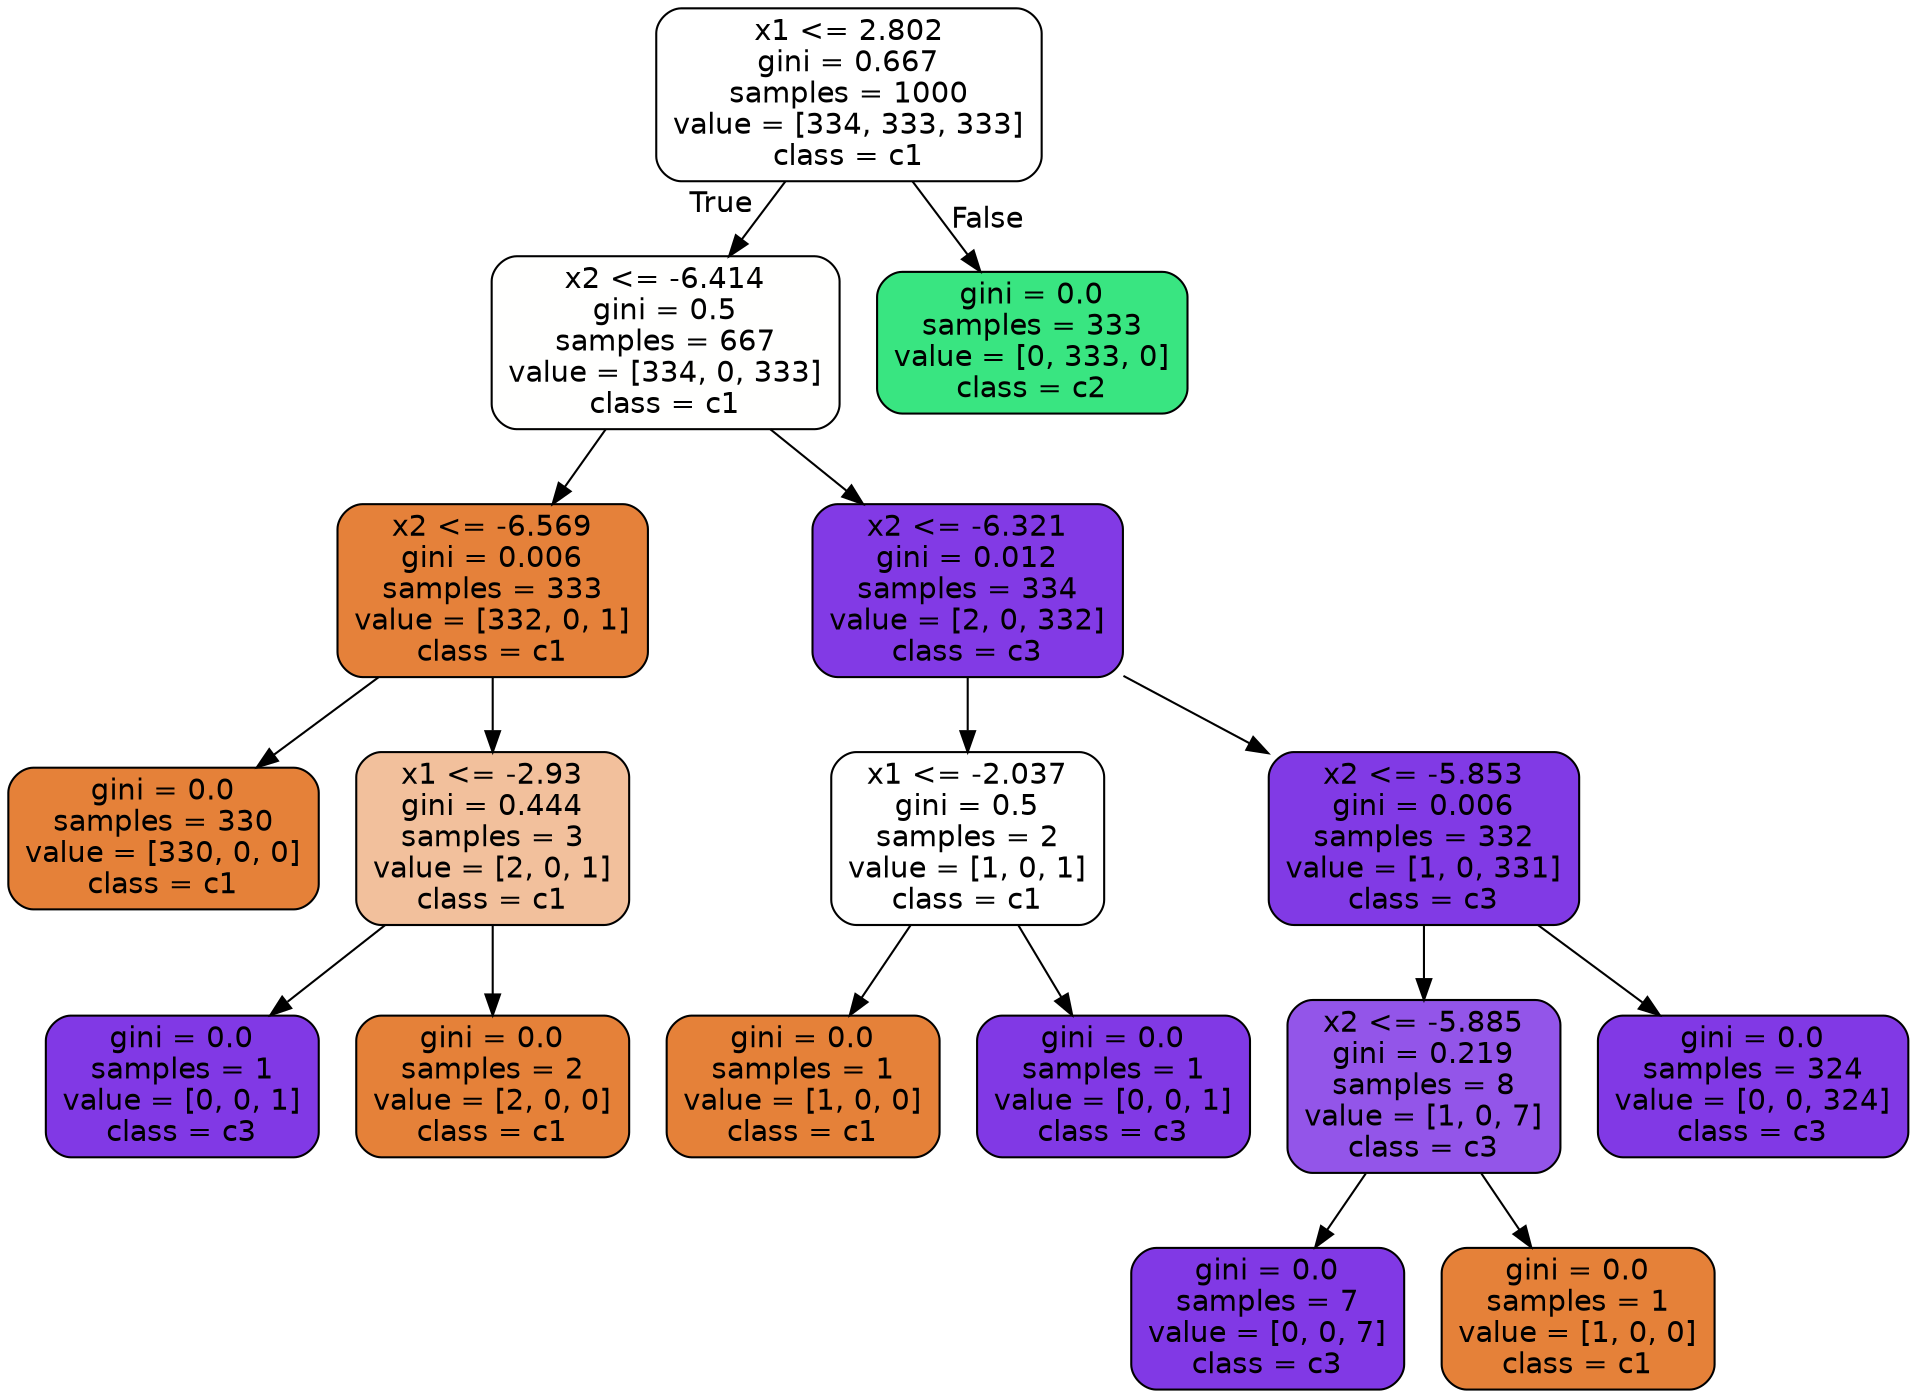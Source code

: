 digraph Tree {
node [shape=box, style="filled, rounded", color="black", fontname=helvetica] ;
edge [fontname=helvetica] ;
0 [label="x1 <= 2.802\ngini = 0.667\nsamples = 1000\nvalue = [334, 333, 333]\nclass = c1", fillcolor="#ffffff"] ;
1 [label="x2 <= -6.414\ngini = 0.5\nsamples = 667\nvalue = [334, 0, 333]\nclass = c1", fillcolor="#fffffe"] ;
0 -> 1 [labeldistance=2.5, labelangle=45, headlabel="True"] ;
2 [label="x2 <= -6.569\ngini = 0.006\nsamples = 333\nvalue = [332, 0, 1]\nclass = c1", fillcolor="#e5813a"] ;
1 -> 2 ;
3 [label="gini = 0.0\nsamples = 330\nvalue = [330, 0, 0]\nclass = c1", fillcolor="#e58139"] ;
2 -> 3 ;
4 [label="x1 <= -2.93\ngini = 0.444\nsamples = 3\nvalue = [2, 0, 1]\nclass = c1", fillcolor="#f2c09c"] ;
2 -> 4 ;
5 [label="gini = 0.0\nsamples = 1\nvalue = [0, 0, 1]\nclass = c3", fillcolor="#8139e5"] ;
4 -> 5 ;
6 [label="gini = 0.0\nsamples = 2\nvalue = [2, 0, 0]\nclass = c1", fillcolor="#e58139"] ;
4 -> 6 ;
7 [label="x2 <= -6.321\ngini = 0.012\nsamples = 334\nvalue = [2, 0, 332]\nclass = c3", fillcolor="#823ae5"] ;
1 -> 7 ;
8 [label="x1 <= -2.037\ngini = 0.5\nsamples = 2\nvalue = [1, 0, 1]\nclass = c1", fillcolor="#ffffff"] ;
7 -> 8 ;
9 [label="gini = 0.0\nsamples = 1\nvalue = [1, 0, 0]\nclass = c1", fillcolor="#e58139"] ;
8 -> 9 ;
10 [label="gini = 0.0\nsamples = 1\nvalue = [0, 0, 1]\nclass = c3", fillcolor="#8139e5"] ;
8 -> 10 ;
11 [label="x2 <= -5.853\ngini = 0.006\nsamples = 332\nvalue = [1, 0, 331]\nclass = c3", fillcolor="#813ae5"] ;
7 -> 11 ;
12 [label="x2 <= -5.885\ngini = 0.219\nsamples = 8\nvalue = [1, 0, 7]\nclass = c3", fillcolor="#9355e9"] ;
11 -> 12 ;
13 [label="gini = 0.0\nsamples = 7\nvalue = [0, 0, 7]\nclass = c3", fillcolor="#8139e5"] ;
12 -> 13 ;
14 [label="gini = 0.0\nsamples = 1\nvalue = [1, 0, 0]\nclass = c1", fillcolor="#e58139"] ;
12 -> 14 ;
15 [label="gini = 0.0\nsamples = 324\nvalue = [0, 0, 324]\nclass = c3", fillcolor="#8139e5"] ;
11 -> 15 ;
16 [label="gini = 0.0\nsamples = 333\nvalue = [0, 333, 0]\nclass = c2", fillcolor="#39e581"] ;
0 -> 16 [labeldistance=2.5, labelangle=-45, headlabel="False"] ;
}